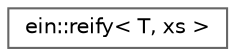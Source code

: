 digraph "Graphical Class Hierarchy"
{
 // INTERACTIVE_SVG=YES
 // LATEX_PDF_SIZE
  bgcolor="transparent";
  edge [fontname=Helvetica,fontsize=10,labelfontname=Helvetica,labelfontsize=10];
  node [fontname=Helvetica,fontsize=10,shape=box,height=0.2,width=0.4];
  rankdir="LR";
  Node0 [id="Node000000",label="ein::reify\< T, xs \>",height=0.2,width=0.4,color="grey40", fillcolor="white", style="filled",URL="$structein_1_1reify.html",tooltip=" "];
}
